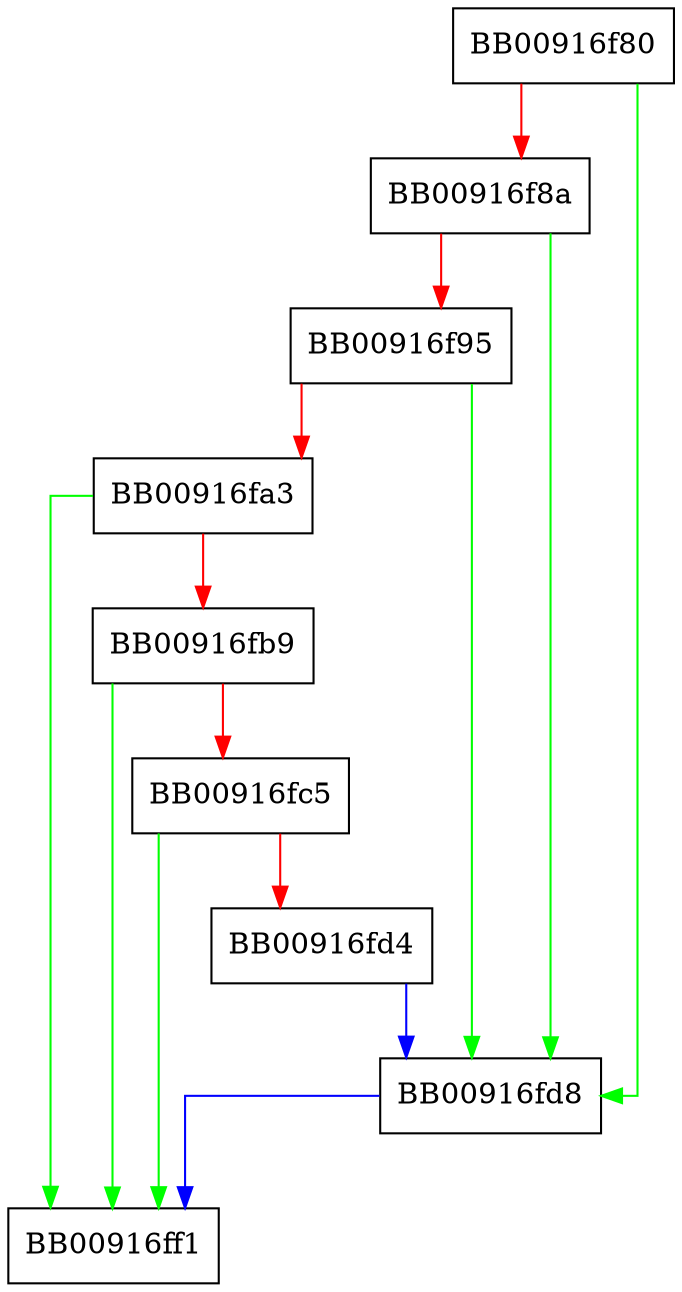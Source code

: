 digraph wcslen {
  node [shape="box"];
  graph [splines=ortho];
  BB00916f80 -> BB00916fd8 [color="green"];
  BB00916f80 -> BB00916f8a [color="red"];
  BB00916f8a -> BB00916fd8 [color="green"];
  BB00916f8a -> BB00916f95 [color="red"];
  BB00916f95 -> BB00916fd8 [color="green"];
  BB00916f95 -> BB00916fa3 [color="red"];
  BB00916fa3 -> BB00916ff1 [color="green"];
  BB00916fa3 -> BB00916fb9 [color="red"];
  BB00916fb9 -> BB00916ff1 [color="green"];
  BB00916fb9 -> BB00916fc5 [color="red"];
  BB00916fc5 -> BB00916ff1 [color="green"];
  BB00916fc5 -> BB00916fd4 [color="red"];
  BB00916fd4 -> BB00916fd8 [color="blue"];
  BB00916fd8 -> BB00916ff1 [color="blue"];
}